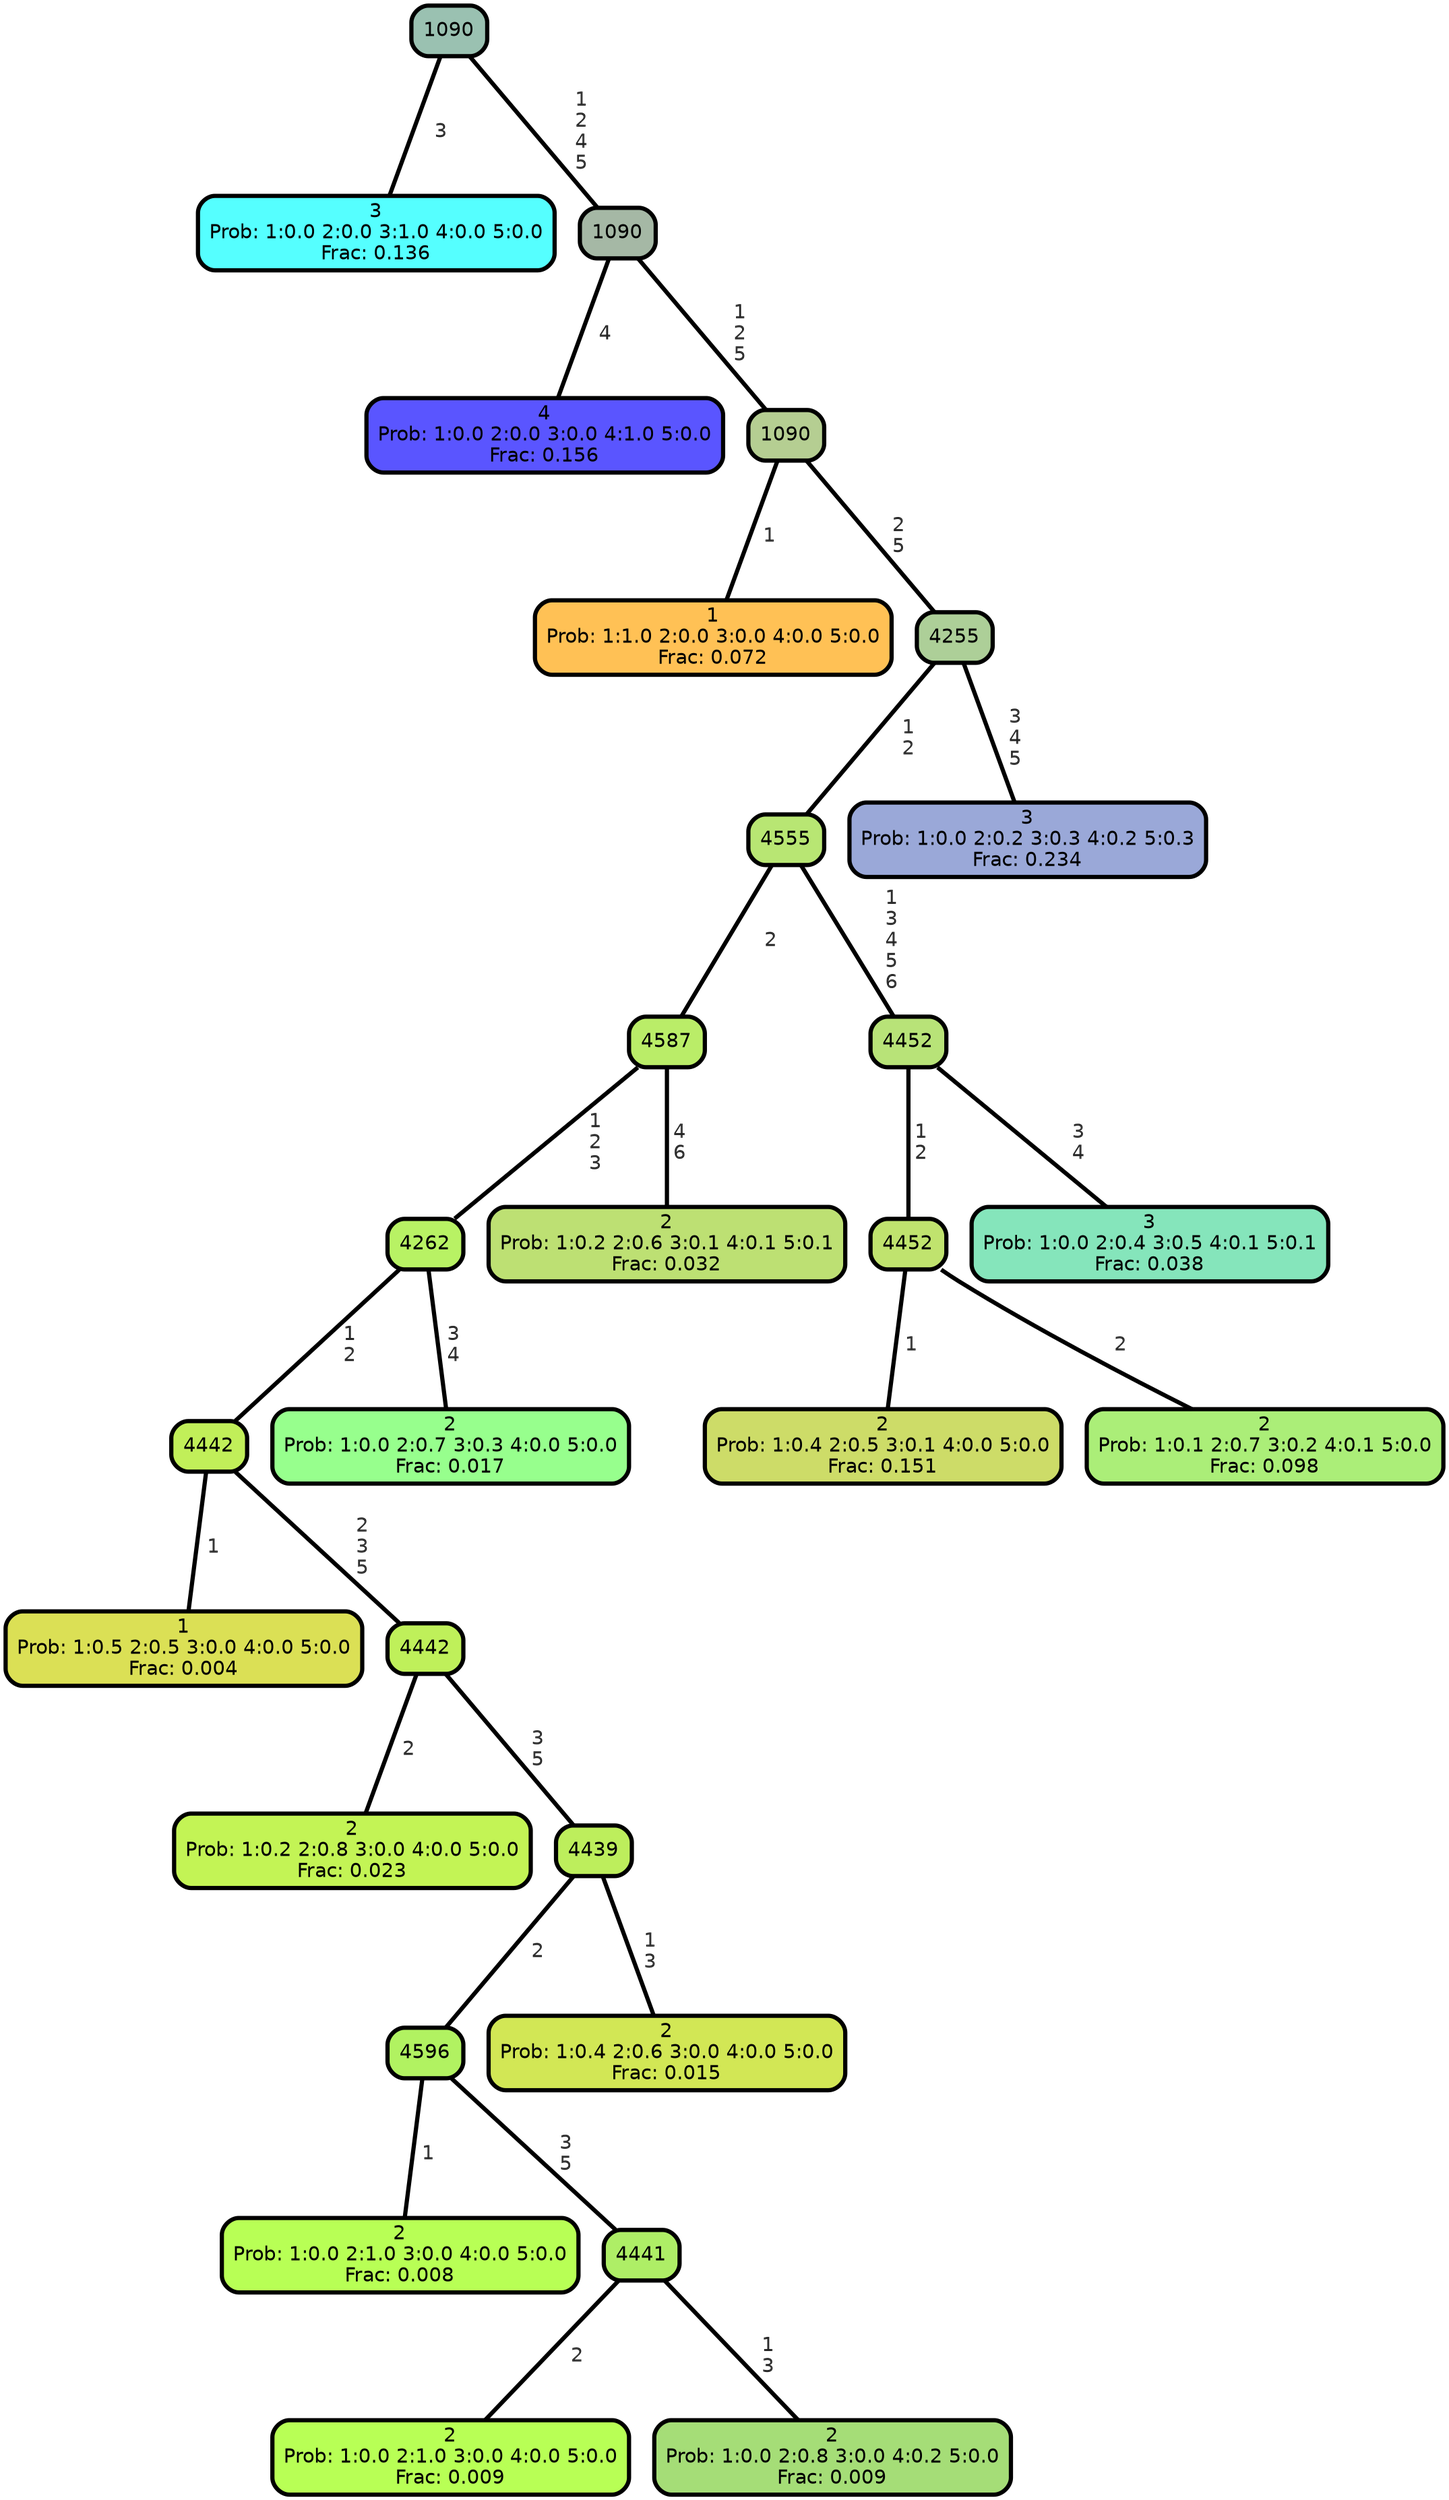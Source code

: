 graph Tree {
node [shape=box, style="filled, rounded",color="black",penwidth="3",fontcolor="black",                 fontname=helvetica] ;
graph [ranksep="0 equally", splines=straight,                 bgcolor=transparent, dpi=200] ;
edge [fontname=helvetica, fontweight=bold,fontcolor=grey14,color=black] ;
0 [label="3
Prob: 1:0.0 2:0.0 3:1.0 4:0.0 5:0.0
Frac: 0.136", fillcolor="#55ffff"] ;
1 [label="1090", fillcolor="#9ac1b1"] ;
2 [label="4
Prob: 1:0.0 2:0.0 3:0.0 4:1.0 5:0.0
Frac: 0.156", fillcolor="#5a55ff"] ;
3 [label="1090", fillcolor="#a5b8a5"] ;
4 [label="1
Prob: 1:1.0 2:0.0 3:0.0 4:0.0 5:0.0
Frac: 0.072", fillcolor="#ffc155"] ;
5 [label="1090", fillcolor="#b5ce92"] ;
6 [label="1
Prob: 1:0.5 2:0.5 3:0.0 4:0.0 5:0.0
Frac: 0.004", fillcolor="#dbe055"] ;
7 [label="4442", fillcolor="#c1ef59"] ;
8 [label="2
Prob: 1:0.2 2:0.8 3:0.0 4:0.0 5:0.0
Frac: 0.023", fillcolor="#c3f455"] ;
9 [label="4442", fillcolor="#bff05a"] ;
10 [label="2
Prob: 1:0.0 2:1.0 3:0.0 4:0.0 5:0.0
Frac: 0.008", fillcolor="#b8ff55"] ;
11 [label="4596", fillcolor="#b1f261"] ;
12 [label="2
Prob: 1:0.0 2:1.0 3:0.0 4:0.0 5:0.0
Frac: 0.009", fillcolor="#b8ff55"] ;
13 [label="4441", fillcolor="#aeee66"] ;
14 [label="2
Prob: 1:0.0 2:0.8 3:0.0 4:0.2 5:0.0
Frac: 0.009", fillcolor="#a5dd77"] ;
15 [label="4439", fillcolor="#bdee5c"] ;
16 [label="2
Prob: 1:0.4 2:0.6 3:0.0 4:0.0 5:0.0
Frac: 0.015", fillcolor="#d2e755"] ;
17 [label="4262", fillcolor="#b8f264"] ;
18 [label="2
Prob: 1:0.0 2:0.7 3:0.3 4:0.0 5:0.0
Frac: 0.017", fillcolor="#97ff8d"] ;
19 [label="4587", fillcolor="#baed68"] ;
20 [label="2
Prob: 1:0.2 2:0.6 3:0.1 4:0.1 5:0.1
Frac: 0.032", fillcolor="#bde073"] ;
21 [label="4555", fillcolor="#b8e673"] ;
22 [label="2
Prob: 1:0.4 2:0.5 3:0.1 4:0.0 5:0.0
Frac: 0.151", fillcolor="#cddc68"] ;
23 [label="4452", fillcolor="#c0e36e"] ;
24 [label="2
Prob: 1:0.1 2:0.7 3:0.2 4:0.1 5:0.0
Frac: 0.098", fillcolor="#abee78"] ;
25 [label="4452", fillcolor="#b8e378"] ;
26 [label="3
Prob: 1:0.0 2:0.4 3:0.5 4:0.1 5:0.1
Frac: 0.038", fillcolor="#85e5bb"] ;
27 [label="4255", fillcolor="#adcf98"] ;
28 [label="3
Prob: 1:0.0 2:0.2 3:0.3 4:0.2 5:0.3
Frac: 0.234", fillcolor="#9aa8d8"] ;
1 -- 0 [label=" 3",penwidth=3] ;
1 -- 3 [label=" 1\n 2\n 4\n 5",penwidth=3] ;
3 -- 2 [label=" 4",penwidth=3] ;
3 -- 5 [label=" 1\n 2\n 5",penwidth=3] ;
5 -- 4 [label=" 1",penwidth=3] ;
5 -- 27 [label=" 2\n 5",penwidth=3] ;
7 -- 6 [label=" 1",penwidth=3] ;
7 -- 9 [label=" 2\n 3\n 5",penwidth=3] ;
9 -- 8 [label=" 2",penwidth=3] ;
9 -- 15 [label=" 3\n 5",penwidth=3] ;
11 -- 10 [label=" 1",penwidth=3] ;
11 -- 13 [label=" 3\n 5",penwidth=3] ;
13 -- 12 [label=" 2",penwidth=3] ;
13 -- 14 [label=" 1\n 3",penwidth=3] ;
15 -- 11 [label=" 2",penwidth=3] ;
15 -- 16 [label=" 1\n 3",penwidth=3] ;
17 -- 7 [label=" 1\n 2",penwidth=3] ;
17 -- 18 [label=" 3\n 4",penwidth=3] ;
19 -- 17 [label=" 1\n 2\n 3",penwidth=3] ;
19 -- 20 [label=" 4\n 6",penwidth=3] ;
21 -- 19 [label=" 2",penwidth=3] ;
21 -- 25 [label=" 1\n 3\n 4\n 5\n 6",penwidth=3] ;
23 -- 22 [label=" 1",penwidth=3] ;
23 -- 24 [label=" 2",penwidth=3] ;
25 -- 23 [label=" 1\n 2",penwidth=3] ;
25 -- 26 [label=" 3\n 4",penwidth=3] ;
27 -- 21 [label=" 1\n 2",penwidth=3] ;
27 -- 28 [label=" 3\n 4\n 5",penwidth=3] ;
{rank = same;}}
